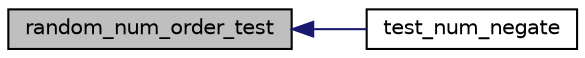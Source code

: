 digraph "random_num_order_test"
{
  edge [fontname="Helvetica",fontsize="10",labelfontname="Helvetica",labelfontsize="10"];
  node [fontname="Helvetica",fontsize="10",shape=record];
  rankdir="LR";
  Node48 [label="random_num_order_test",height=0.2,width=0.4,color="black", fillcolor="grey75", style="filled", fontcolor="black"];
  Node48 -> Node49 [dir="back",color="midnightblue",fontsize="10",style="solid",fontname="Helvetica"];
  Node49 [label="test_num_negate",height=0.2,width=0.4,color="black", fillcolor="white", style="filled",URL="$tests_8c.html#a6cccf1ffe3b4863fec653e8bae8c0cb0"];
}
